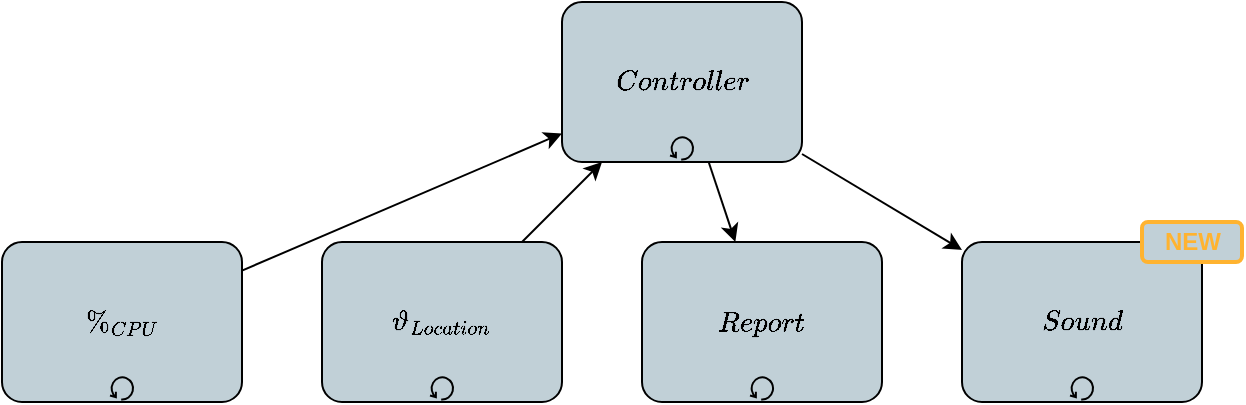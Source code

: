 <mxfile version="16.5.1" type="device"><diagram id="5qEdJrML7R_A0WJCNrQk" name="Seite-1"><mxGraphModel dx="-8352" dy="720" grid="1" gridSize="10" guides="1" tooltips="1" connect="1" arrows="1" fold="1" page="1" pageScale="1" pageWidth="4681" pageHeight="3300" math="1" shadow="0"><root><mxCell id="0"/><mxCell id="1" parent="0"/><mxCell id="KYejit0BPSirqPDcnVzS-9" style="rounded=0;orthogonalLoop=1;jettySize=auto;html=1;" edge="1" parent="1" source="KYejit0BPSirqPDcnVzS-5" target="KYejit0BPSirqPDcnVzS-7"><mxGeometry relative="1" as="geometry"/></mxCell><mxCell id="KYejit0BPSirqPDcnVzS-5" value="$$\%_{CPU}$$" style="points=[[0.25,0,0],[0.5,0,0],[0.75,0,0],[1,0.25,0],[1,0.5,0],[1,0.75,0],[0.75,1,0],[0.5,1,0],[0.25,1,0],[0,0.75,0],[0,0.5,0],[0,0.25,0]];shape=mxgraph.bpmn.task;whiteSpace=wrap;rectStyle=rounded;size=10;taskMarker=abstract;isLoopStandard=1;fillColor=#c1d0d7;" vertex="1" parent="1"><mxGeometry x="11960" y="400" width="120" height="80" as="geometry"/></mxCell><mxCell id="KYejit0BPSirqPDcnVzS-10" style="edgeStyle=none;rounded=0;orthogonalLoop=1;jettySize=auto;html=1;" edge="1" parent="1" source="KYejit0BPSirqPDcnVzS-6" target="KYejit0BPSirqPDcnVzS-7"><mxGeometry relative="1" as="geometry"/></mxCell><mxCell id="KYejit0BPSirqPDcnVzS-6" value="$$\vartheta_{Location}$$" style="points=[[0.25,0,0],[0.5,0,0],[0.75,0,0],[1,0.25,0],[1,0.5,0],[1,0.75,0],[0.75,1,0],[0.5,1,0],[0.25,1,0],[0,0.75,0],[0,0.5,0],[0,0.25,0]];shape=mxgraph.bpmn.task;whiteSpace=wrap;rectStyle=rounded;size=10;taskMarker=abstract;isLoopStandard=1;fillColor=#c1d0d7;" vertex="1" parent="1"><mxGeometry x="12120" y="400" width="120" height="80" as="geometry"/></mxCell><mxCell id="KYejit0BPSirqPDcnVzS-11" style="edgeStyle=none;rounded=0;orthogonalLoop=1;jettySize=auto;html=1;" edge="1" parent="1" source="KYejit0BPSirqPDcnVzS-7" target="KYejit0BPSirqPDcnVzS-8"><mxGeometry relative="1" as="geometry"/></mxCell><mxCell id="KYejit0BPSirqPDcnVzS-13" style="edgeStyle=none;rounded=0;orthogonalLoop=1;jettySize=auto;html=1;" edge="1" parent="1" source="KYejit0BPSirqPDcnVzS-7" target="KYejit0BPSirqPDcnVzS-12"><mxGeometry relative="1" as="geometry"/></mxCell><mxCell id="KYejit0BPSirqPDcnVzS-7" value="$$Controller$$" style="points=[[0.25,0,0],[0.5,0,0],[0.75,0,0],[1,0.25,0],[1,0.5,0],[1,0.75,0],[0.75,1,0],[0.5,1,0],[0.25,1,0],[0,0.75,0],[0,0.5,0],[0,0.25,0]];shape=mxgraph.bpmn.task;whiteSpace=wrap;rectStyle=rounded;size=10;taskMarker=abstract;isLoopStandard=1;fillColor=#c1d0d7;" vertex="1" parent="1"><mxGeometry x="12240" y="280" width="120" height="80" as="geometry"/></mxCell><mxCell id="KYejit0BPSirqPDcnVzS-8" value="$$Report$$" style="points=[[0.25,0,0],[0.5,0,0],[0.75,0,0],[1,0.25,0],[1,0.5,0],[1,0.75,0],[0.75,1,0],[0.5,1,0],[0.25,1,0],[0,0.75,0],[0,0.5,0],[0,0.25,0]];shape=mxgraph.bpmn.task;whiteSpace=wrap;rectStyle=rounded;size=10;taskMarker=abstract;isLoopStandard=1;fillColor=#c1d0d7;" vertex="1" parent="1"><mxGeometry x="12280" y="400" width="120" height="80" as="geometry"/></mxCell><mxCell id="KYejit0BPSirqPDcnVzS-12" value="$$Sound$$" style="points=[[0.25,0,0],[0.5,0,0],[0.75,0,0],[1,0.25,0],[1,0.5,0],[1,0.75,0],[0.75,1,0],[0.5,1,0],[0.25,1,0],[0,0.75,0],[0,0.5,0],[0,0.25,0]];shape=mxgraph.bpmn.task;whiteSpace=wrap;rectStyle=rounded;size=10;taskMarker=abstract;isLoopStandard=1;fillColor=#c1d0d7;" vertex="1" parent="1"><mxGeometry x="12440" y="400" width="120" height="80" as="geometry"/></mxCell><mxCell id="KYejit0BPSirqPDcnVzS-14" value="NEW" style="dashed=0;html=1;rounded=1;strokeColor=#ffb330;fontSize=12;align=center;fontStyle=1;strokeWidth=2;fontColor=#FFB330;fillColor=#c1d0d7;" vertex="1" parent="1"><mxGeometry x="12530" y="390" width="50" height="20" as="geometry"/></mxCell></root></mxGraphModel></diagram></mxfile>